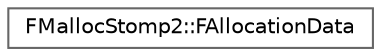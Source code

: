 digraph "Graphical Class Hierarchy"
{
 // INTERACTIVE_SVG=YES
 // LATEX_PDF_SIZE
  bgcolor="transparent";
  edge [fontname=Helvetica,fontsize=10,labelfontname=Helvetica,labelfontsize=10];
  node [fontname=Helvetica,fontsize=10,shape=box,height=0.2,width=0.4];
  rankdir="LR";
  Node0 [id="Node000000",label="FMallocStomp2::FAllocationData",height=0.2,width=0.4,color="grey40", fillcolor="white", style="filled",URL="$d9/d4f/structFMallocStomp2_1_1FAllocationData.html",tooltip=" "];
}
